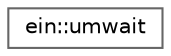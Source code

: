 digraph "Graphical Class Hierarchy"
{
 // LATEX_PDF_SIZE
  bgcolor="transparent";
  edge [fontname=Helvetica,fontsize=10,labelfontname=Helvetica,labelfontsize=10];
  node [fontname=Helvetica,fontsize=10,shape=box,height=0.2,width=0.4];
  rankdir="LR";
  Node0 [id="Node000000",label="ein::umwait",height=0.2,width=0.4,color="grey40", fillcolor="white", style="filled",URL="$df/d2f/group__wait.html#d1/d64/structein_1_1umwait",tooltip="waiter using UMONITOR/UMWAIT for Intel"];
}
